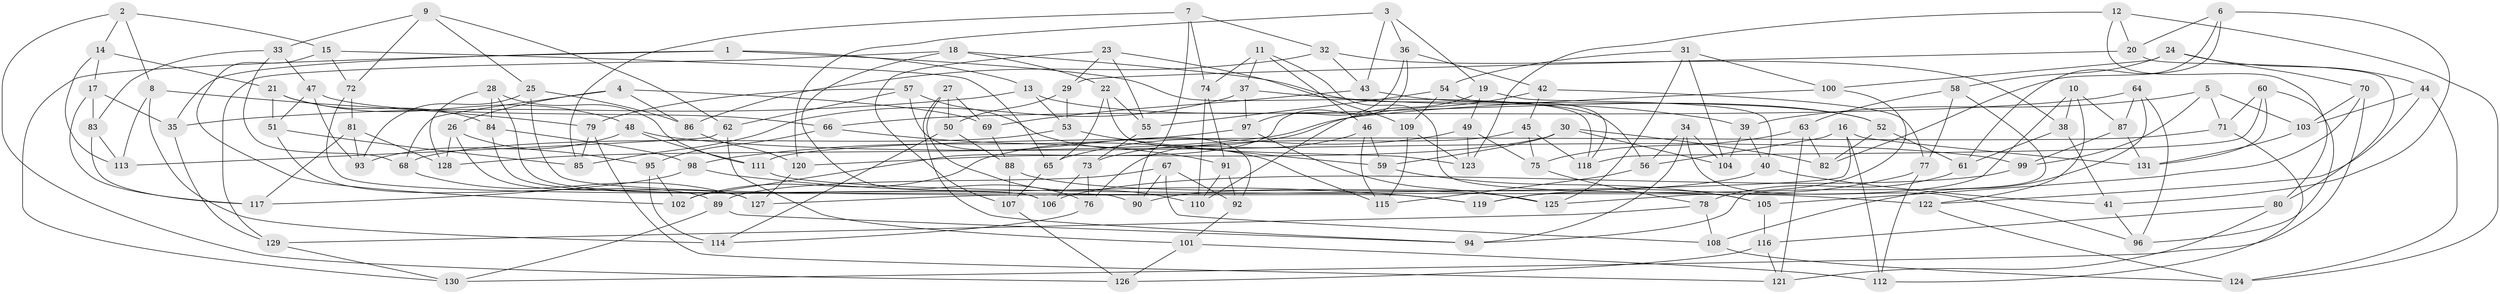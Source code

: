 // Generated by graph-tools (version 1.1) at 2025/16/03/09/25 04:16:36]
// undirected, 131 vertices, 262 edges
graph export_dot {
graph [start="1"]
  node [color=gray90,style=filled];
  1;
  2;
  3;
  4;
  5;
  6;
  7;
  8;
  9;
  10;
  11;
  12;
  13;
  14;
  15;
  16;
  17;
  18;
  19;
  20;
  21;
  22;
  23;
  24;
  25;
  26;
  27;
  28;
  29;
  30;
  31;
  32;
  33;
  34;
  35;
  36;
  37;
  38;
  39;
  40;
  41;
  42;
  43;
  44;
  45;
  46;
  47;
  48;
  49;
  50;
  51;
  52;
  53;
  54;
  55;
  56;
  57;
  58;
  59;
  60;
  61;
  62;
  63;
  64;
  65;
  66;
  67;
  68;
  69;
  70;
  71;
  72;
  73;
  74;
  75;
  76;
  77;
  78;
  79;
  80;
  81;
  82;
  83;
  84;
  85;
  86;
  87;
  88;
  89;
  90;
  91;
  92;
  93;
  94;
  95;
  96;
  97;
  98;
  99;
  100;
  101;
  102;
  103;
  104;
  105;
  106;
  107;
  108;
  109;
  110;
  111;
  112;
  113;
  114;
  115;
  116;
  117;
  118;
  119;
  120;
  121;
  122;
  123;
  124;
  125;
  126;
  127;
  128;
  129;
  130;
  131;
  1 -- 118;
  1 -- 130;
  1 -- 35;
  1 -- 13;
  2 -- 14;
  2 -- 15;
  2 -- 8;
  2 -- 126;
  3 -- 19;
  3 -- 43;
  3 -- 120;
  3 -- 36;
  4 -- 26;
  4 -- 86;
  4 -- 68;
  4 -- 69;
  5 -- 99;
  5 -- 103;
  5 -- 39;
  5 -- 71;
  6 -- 20;
  6 -- 61;
  6 -- 41;
  6 -- 82;
  7 -- 90;
  7 -- 74;
  7 -- 85;
  7 -- 32;
  8 -- 114;
  8 -- 79;
  8 -- 113;
  9 -- 33;
  9 -- 62;
  9 -- 72;
  9 -- 25;
  10 -- 125;
  10 -- 38;
  10 -- 122;
  10 -- 87;
  11 -- 74;
  11 -- 37;
  11 -- 105;
  11 -- 46;
  12 -- 20;
  12 -- 124;
  12 -- 123;
  12 -- 80;
  13 -- 52;
  13 -- 35;
  13 -- 53;
  14 -- 113;
  14 -- 21;
  14 -- 17;
  15 -- 72;
  15 -- 102;
  15 -- 65;
  16 -- 56;
  16 -- 131;
  16 -- 127;
  16 -- 112;
  17 -- 117;
  17 -- 83;
  17 -- 35;
  18 -- 22;
  18 -- 76;
  18 -- 129;
  18 -- 56;
  19 -- 110;
  19 -- 49;
  19 -- 40;
  20 -- 29;
  20 -- 80;
  21 -- 51;
  21 -- 48;
  21 -- 84;
  22 -- 123;
  22 -- 55;
  22 -- 65;
  23 -- 29;
  23 -- 55;
  23 -- 109;
  23 -- 107;
  24 -- 100;
  24 -- 70;
  24 -- 44;
  24 -- 58;
  25 -- 93;
  25 -- 86;
  25 -- 119;
  26 -- 127;
  26 -- 95;
  26 -- 128;
  27 -- 110;
  27 -- 69;
  27 -- 94;
  27 -- 50;
  28 -- 84;
  28 -- 128;
  28 -- 111;
  28 -- 106;
  29 -- 53;
  29 -- 50;
  30 -- 120;
  30 -- 59;
  30 -- 104;
  30 -- 82;
  31 -- 104;
  31 -- 100;
  31 -- 54;
  31 -- 125;
  32 -- 86;
  32 -- 43;
  32 -- 38;
  33 -- 68;
  33 -- 83;
  33 -- 47;
  34 -- 94;
  34 -- 104;
  34 -- 96;
  34 -- 56;
  35 -- 129;
  36 -- 42;
  36 -- 102;
  36 -- 97;
  37 -- 97;
  37 -- 85;
  37 -- 39;
  38 -- 61;
  38 -- 41;
  39 -- 40;
  39 -- 104;
  40 -- 41;
  40 -- 90;
  41 -- 96;
  42 -- 45;
  42 -- 102;
  42 -- 77;
  43 -- 52;
  43 -- 69;
  44 -- 103;
  44 -- 124;
  44 -- 122;
  45 -- 76;
  45 -- 75;
  45 -- 118;
  46 -- 59;
  46 -- 73;
  46 -- 115;
  47 -- 66;
  47 -- 93;
  47 -- 51;
  48 -- 93;
  48 -- 99;
  48 -- 111;
  49 -- 123;
  49 -- 65;
  49 -- 75;
  50 -- 88;
  50 -- 114;
  51 -- 89;
  51 -- 85;
  52 -- 61;
  52 -- 82;
  53 -- 68;
  53 -- 59;
  54 -- 55;
  54 -- 109;
  54 -- 118;
  55 -- 73;
  56 -- 115;
  57 -- 62;
  57 -- 79;
  57 -- 92;
  57 -- 115;
  58 -- 63;
  58 -- 94;
  58 -- 77;
  59 -- 105;
  60 -- 71;
  60 -- 131;
  60 -- 96;
  60 -- 118;
  61 -- 78;
  62 -- 113;
  62 -- 101;
  63 -- 82;
  63 -- 121;
  63 -- 75;
  64 -- 96;
  64 -- 87;
  64 -- 108;
  64 -- 66;
  65 -- 107;
  66 -- 95;
  66 -- 91;
  67 -- 89;
  67 -- 108;
  67 -- 92;
  67 -- 90;
  68 -- 127;
  69 -- 88;
  70 -- 105;
  70 -- 130;
  70 -- 103;
  71 -- 111;
  71 -- 112;
  72 -- 81;
  72 -- 90;
  73 -- 106;
  73 -- 76;
  74 -- 91;
  74 -- 110;
  75 -- 78;
  76 -- 114;
  77 -- 119;
  77 -- 112;
  78 -- 129;
  78 -- 108;
  79 -- 121;
  79 -- 85;
  80 -- 121;
  80 -- 116;
  81 -- 128;
  81 -- 93;
  81 -- 117;
  83 -- 117;
  83 -- 113;
  84 -- 98;
  84 -- 106;
  86 -- 120;
  87 -- 99;
  87 -- 131;
  88 -- 125;
  88 -- 107;
  89 -- 94;
  89 -- 130;
  91 -- 110;
  91 -- 92;
  92 -- 101;
  95 -- 114;
  95 -- 102;
  97 -- 125;
  97 -- 98;
  98 -- 117;
  98 -- 119;
  99 -- 106;
  100 -- 119;
  100 -- 128;
  101 -- 112;
  101 -- 126;
  103 -- 131;
  105 -- 116;
  107 -- 126;
  108 -- 124;
  109 -- 115;
  109 -- 123;
  111 -- 122;
  116 -- 121;
  116 -- 126;
  120 -- 127;
  122 -- 124;
  129 -- 130;
}

